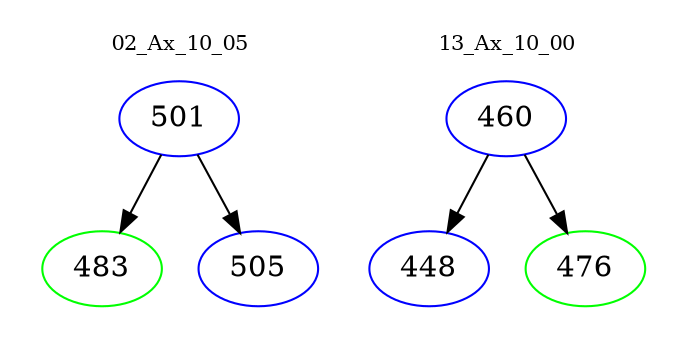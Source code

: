 digraph{
subgraph cluster_0 {
color = white
label = "02_Ax_10_05";
fontsize=10;
T0_501 [label="501", color="blue"]
T0_501 -> T0_483 [color="black"]
T0_483 [label="483", color="green"]
T0_501 -> T0_505 [color="black"]
T0_505 [label="505", color="blue"]
}
subgraph cluster_1 {
color = white
label = "13_Ax_10_00";
fontsize=10;
T1_460 [label="460", color="blue"]
T1_460 -> T1_448 [color="black"]
T1_448 [label="448", color="blue"]
T1_460 -> T1_476 [color="black"]
T1_476 [label="476", color="green"]
}
}
